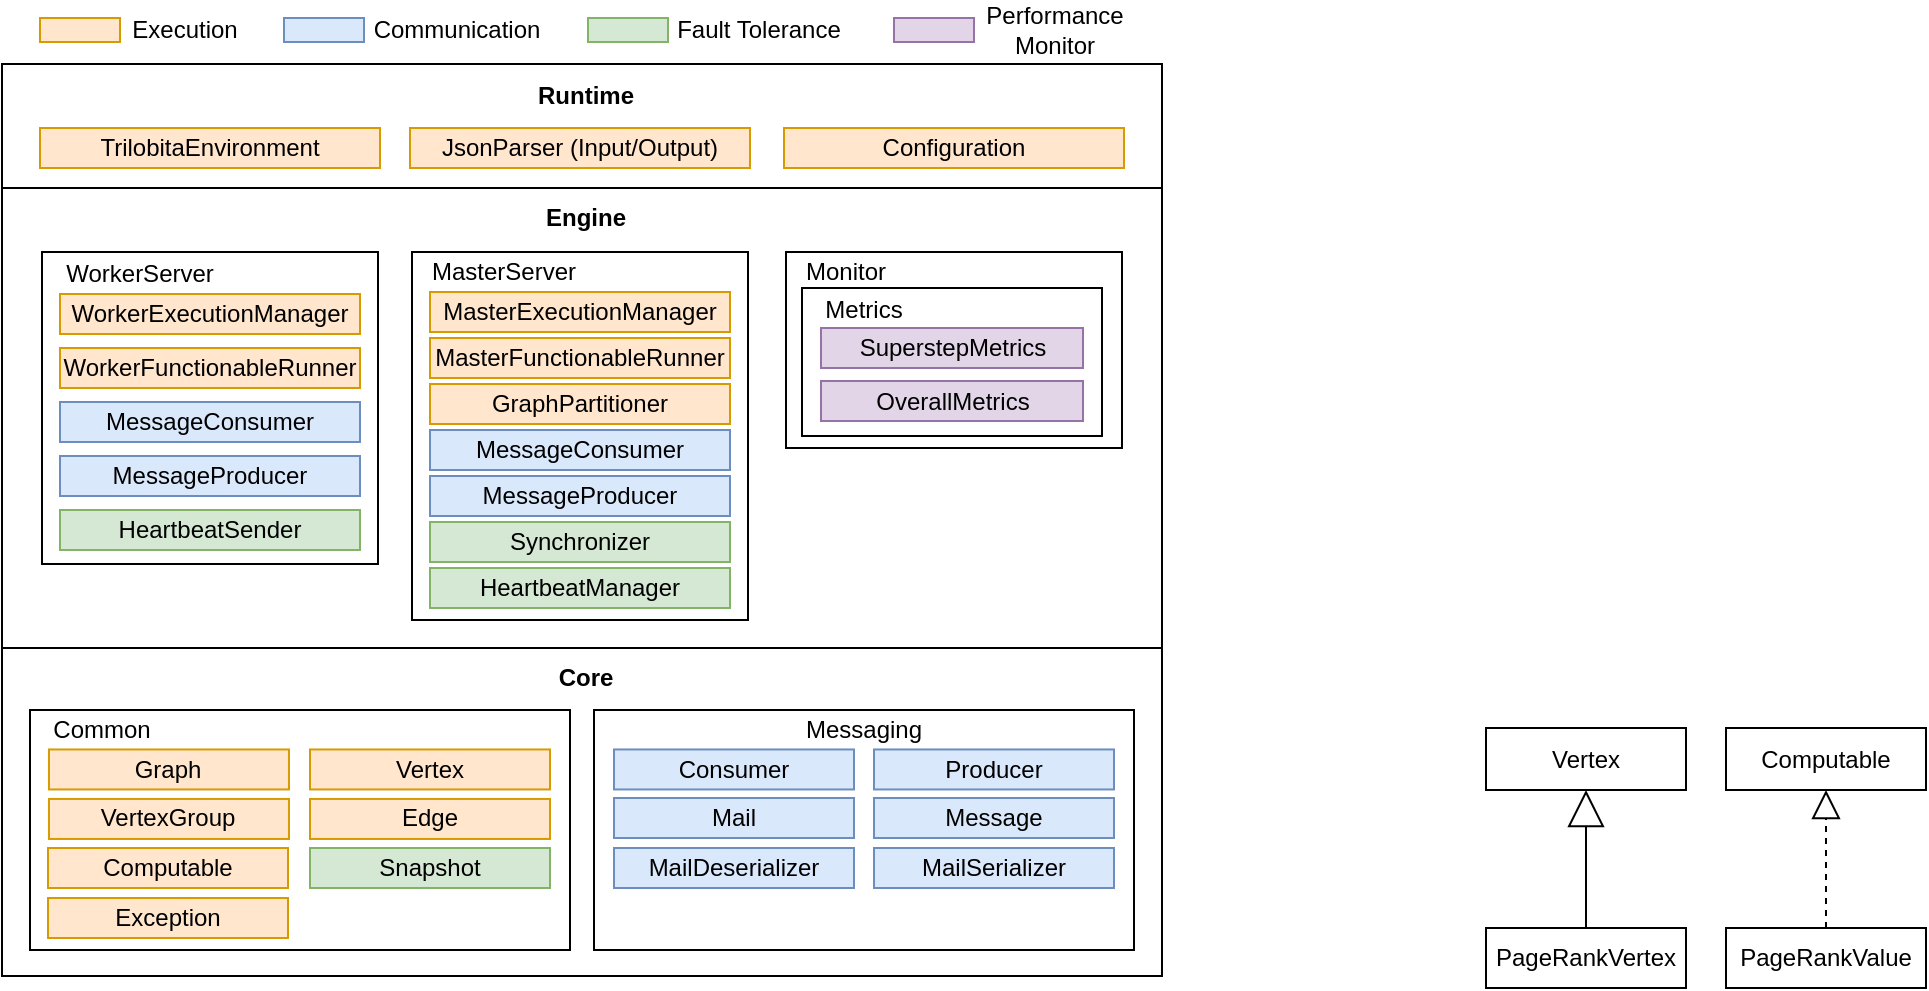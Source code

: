<mxfile version="22.1.5" type="device" pages="2">
  <diagram name="Page-1" id="-euo_Hw30YZSZVMU8U-v">
    <mxGraphModel dx="1674" dy="978" grid="1" gridSize="10" guides="1" tooltips="1" connect="1" arrows="1" fold="1" page="1" pageScale="1" pageWidth="1654" pageHeight="1169" math="0" shadow="0">
      <root>
        <mxCell id="0" />
        <mxCell id="1" parent="0" />
        <mxCell id="PAZ2XYBtNi6wZJPCC69A-5" value="" style="rounded=0;whiteSpace=wrap;html=1;" parent="1" vertex="1">
          <mxGeometry x="538" y="240" width="580" height="230" as="geometry" />
        </mxCell>
        <mxCell id="PAZ2XYBtNi6wZJPCC69A-1" value="" style="rounded=0;whiteSpace=wrap;html=1;" parent="1" vertex="1">
          <mxGeometry x="538" y="470" width="580" height="164" as="geometry" />
        </mxCell>
        <mxCell id="PAZ2XYBtNi6wZJPCC69A-6" value="&lt;b&gt;Core&lt;/b&gt;" style="text;html=1;strokeColor=none;fillColor=none;align=center;verticalAlign=middle;whiteSpace=wrap;rounded=0;" parent="1" vertex="1">
          <mxGeometry x="800" y="475" width="60" height="20" as="geometry" />
        </mxCell>
        <mxCell id="PAZ2XYBtNi6wZJPCC69A-7" value="&lt;b&gt;Engine&lt;/b&gt;" style="text;html=1;strokeColor=none;fillColor=none;align=center;verticalAlign=middle;whiteSpace=wrap;rounded=0;" parent="1" vertex="1">
          <mxGeometry x="800" y="245" width="60" height="20" as="geometry" />
        </mxCell>
        <mxCell id="PAZ2XYBtNi6wZJPCC69A-41" value="" style="rounded=0;whiteSpace=wrap;html=1;" parent="1" vertex="1">
          <mxGeometry x="538" y="178" width="580" height="62" as="geometry" />
        </mxCell>
        <mxCell id="PAZ2XYBtNi6wZJPCC69A-42" value="&lt;b&gt;Runtime&lt;/b&gt;" style="text;html=1;strokeColor=none;fillColor=none;align=center;verticalAlign=middle;whiteSpace=wrap;rounded=0;" parent="1" vertex="1">
          <mxGeometry x="800" y="185" width="60" height="17" as="geometry" />
        </mxCell>
        <mxCell id="PAZ2XYBtNi6wZJPCC69A-43" value="TrilobitaEnvironment" style="rounded=0;whiteSpace=wrap;html=1;fillColor=#ffe6cc;strokeColor=#d79b00;" parent="1" vertex="1">
          <mxGeometry x="557" y="210" width="170" height="20" as="geometry" />
        </mxCell>
        <mxCell id="PAZ2XYBtNi6wZJPCC69A-44" value="JsonParser (Input/Output)" style="rounded=0;whiteSpace=wrap;html=1;shadow=0;glass=0;fillColor=#ffe6cc;strokeColor=#d79b00;" parent="1" vertex="1">
          <mxGeometry x="742" y="210" width="170" height="20" as="geometry" />
        </mxCell>
        <mxCell id="PAZ2XYBtNi6wZJPCC69A-45" value="Configuration" style="rounded=0;whiteSpace=wrap;html=1;fillColor=#ffe6cc;strokeColor=#d79b00;" parent="1" vertex="1">
          <mxGeometry x="929" y="210" width="170" height="20" as="geometry" />
        </mxCell>
        <mxCell id="PAZ2XYBtNi6wZJPCC69A-48" value="Vertex" style="rounded=0;whiteSpace=wrap;html=1;" parent="1" vertex="1">
          <mxGeometry x="1280" y="510" width="100" height="31" as="geometry" />
        </mxCell>
        <mxCell id="PAZ2XYBtNi6wZJPCC69A-50" value="PageRankVertex" style="rounded=0;whiteSpace=wrap;html=1;" parent="1" vertex="1">
          <mxGeometry x="1280" y="610" width="100" height="30" as="geometry" />
        </mxCell>
        <mxCell id="PAZ2XYBtNi6wZJPCC69A-51" value="" style="endArrow=block;endSize=16;endFill=0;html=1;rounded=0;entryX=0.5;entryY=1;entryDx=0;entryDy=0;exitX=0.5;exitY=0;exitDx=0;exitDy=0;" parent="1" source="PAZ2XYBtNi6wZJPCC69A-50" target="PAZ2XYBtNi6wZJPCC69A-48" edge="1">
          <mxGeometry width="160" relative="1" as="geometry">
            <mxPoint x="1080" y="600" as="sourcePoint" />
            <mxPoint x="1240" y="600" as="targetPoint" />
          </mxGeometry>
        </mxCell>
        <mxCell id="PAZ2XYBtNi6wZJPCC69A-52" value="PageRankValue" style="rounded=0;whiteSpace=wrap;html=1;" parent="1" vertex="1">
          <mxGeometry x="1400" y="610" width="100" height="30" as="geometry" />
        </mxCell>
        <mxCell id="PAZ2XYBtNi6wZJPCC69A-54" value="Computable" style="rounded=0;whiteSpace=wrap;html=1;" parent="1" vertex="1">
          <mxGeometry x="1400" y="510" width="100" height="31" as="geometry" />
        </mxCell>
        <mxCell id="PAZ2XYBtNi6wZJPCC69A-56" value="" style="endArrow=block;dashed=1;endFill=0;endSize=12;html=1;rounded=0;entryX=0.5;entryY=1;entryDx=0;entryDy=0;exitX=0.5;exitY=0;exitDx=0;exitDy=0;" parent="1" source="PAZ2XYBtNi6wZJPCC69A-52" target="PAZ2XYBtNi6wZJPCC69A-54" edge="1">
          <mxGeometry width="160" relative="1" as="geometry">
            <mxPoint x="1110" y="500" as="sourcePoint" />
            <mxPoint x="1270" y="500" as="targetPoint" />
          </mxGeometry>
        </mxCell>
        <mxCell id="agWFqG2GnF8fNFUKKx3O-27" value="" style="group" parent="1" vertex="1" connectable="0">
          <mxGeometry x="834" y="501" width="270" height="120" as="geometry" />
        </mxCell>
        <mxCell id="PAZ2XYBtNi6wZJPCC69A-2" value="" style="rounded=0;whiteSpace=wrap;html=1;" parent="agWFqG2GnF8fNFUKKx3O-27" vertex="1">
          <mxGeometry width="270" height="120" as="geometry" />
        </mxCell>
        <mxCell id="PAZ2XYBtNi6wZJPCC69A-36" value="Mail" style="rounded=0;whiteSpace=wrap;html=1;fillColor=#dae8fc;strokeColor=#6c8ebf;" parent="agWFqG2GnF8fNFUKKx3O-27" vertex="1">
          <mxGeometry x="10" y="44" width="120" height="20" as="geometry" />
        </mxCell>
        <mxCell id="PAZ2XYBtNi6wZJPCC69A-37" value="MailDeserializer" style="rounded=0;whiteSpace=wrap;html=1;fillColor=#dae8fc;strokeColor=#6c8ebf;" parent="agWFqG2GnF8fNFUKKx3O-27" vertex="1">
          <mxGeometry x="10" y="69" width="120" height="20" as="geometry" />
        </mxCell>
        <mxCell id="PAZ2XYBtNi6wZJPCC69A-38" value="Message" style="rounded=0;whiteSpace=wrap;html=1;fillColor=#dae8fc;strokeColor=#6c8ebf;" parent="agWFqG2GnF8fNFUKKx3O-27" vertex="1">
          <mxGeometry x="140" y="44" width="120" height="20" as="geometry" />
        </mxCell>
        <mxCell id="PAZ2XYBtNi6wZJPCC69A-39" value="MailSerializer" style="rounded=0;whiteSpace=wrap;html=1;fillColor=#dae8fc;strokeColor=#6c8ebf;" parent="agWFqG2GnF8fNFUKKx3O-27" vertex="1">
          <mxGeometry x="140" y="69" width="120" height="20" as="geometry" />
        </mxCell>
        <mxCell id="agWFqG2GnF8fNFUKKx3O-22" value="Messaging" style="text;html=1;strokeColor=none;fillColor=none;align=center;verticalAlign=middle;whiteSpace=wrap;rounded=0;" parent="agWFqG2GnF8fNFUKKx3O-27" vertex="1">
          <mxGeometry x="95" y="5.12" width="80" height="10.61" as="geometry" />
        </mxCell>
        <mxCell id="agWFqG2GnF8fNFUKKx3O-23" value="Consumer" style="rounded=0;whiteSpace=wrap;html=1;fillColor=#dae8fc;strokeColor=#6c8ebf;" parent="agWFqG2GnF8fNFUKKx3O-27" vertex="1">
          <mxGeometry x="10" y="19.73" width="120" height="20" as="geometry" />
        </mxCell>
        <mxCell id="agWFqG2GnF8fNFUKKx3O-24" value="Producer" style="rounded=0;whiteSpace=wrap;html=1;fillColor=#dae8fc;strokeColor=#6c8ebf;" parent="agWFqG2GnF8fNFUKKx3O-27" vertex="1">
          <mxGeometry x="140" y="19.73" width="120" height="20" as="geometry" />
        </mxCell>
        <mxCell id="agWFqG2GnF8fNFUKKx3O-28" value="" style="group" parent="1" vertex="1" connectable="0">
          <mxGeometry x="552" y="501" width="270" height="120" as="geometry" />
        </mxCell>
        <mxCell id="PAZ2XYBtNi6wZJPCC69A-3" value="" style="rounded=0;whiteSpace=wrap;html=1;" parent="agWFqG2GnF8fNFUKKx3O-28" vertex="1">
          <mxGeometry width="270" height="120" as="geometry" />
        </mxCell>
        <mxCell id="PAZ2XYBtNi6wZJPCC69A-18" value="Common" style="text;html=1;strokeColor=none;fillColor=none;align=center;verticalAlign=middle;whiteSpace=wrap;rounded=0;" parent="agWFqG2GnF8fNFUKKx3O-28" vertex="1">
          <mxGeometry x="12.32" y="5.12" width="47.68" height="10.61" as="geometry" />
        </mxCell>
        <mxCell id="PAZ2XYBtNi6wZJPCC69A-19" value="VertexGroup" style="rounded=0;whiteSpace=wrap;html=1;glass=0;shadow=0;fillColor=#ffe6cc;strokeColor=#d79b00;" parent="agWFqG2GnF8fNFUKKx3O-28" vertex="1">
          <mxGeometry x="9.48" y="44.48" width="120" height="20" as="geometry" />
        </mxCell>
        <mxCell id="agWFqG2GnF8fNFUKKx3O-17" value="Graph" style="rounded=0;whiteSpace=wrap;html=1;fillColor=#ffe6cc;strokeColor=#d79b00;" parent="agWFqG2GnF8fNFUKKx3O-28" vertex="1">
          <mxGeometry x="9.48" y="19.73" width="120" height="20" as="geometry" />
        </mxCell>
        <mxCell id="agWFqG2GnF8fNFUKKx3O-18" value="Vertex" style="rounded=0;whiteSpace=wrap;html=1;glass=0;shadow=0;fillColor=#ffe6cc;strokeColor=#d79b00;" parent="agWFqG2GnF8fNFUKKx3O-28" vertex="1">
          <mxGeometry x="140" y="19.73" width="120" height="20" as="geometry" />
        </mxCell>
        <mxCell id="agWFqG2GnF8fNFUKKx3O-19" value="Edge" style="rounded=0;whiteSpace=wrap;html=1;glass=0;shadow=0;fillColor=#ffe6cc;strokeColor=#d79b00;" parent="agWFqG2GnF8fNFUKKx3O-28" vertex="1">
          <mxGeometry x="140" y="44.48" width="120" height="20" as="geometry" />
        </mxCell>
        <mxCell id="agWFqG2GnF8fNFUKKx3O-20" value="Snapshot" style="rounded=0;whiteSpace=wrap;html=1;glass=0;shadow=0;fillColor=#d5e8d4;strokeColor=#82b366;" parent="agWFqG2GnF8fNFUKKx3O-28" vertex="1">
          <mxGeometry x="140" y="69" width="120" height="20" as="geometry" />
        </mxCell>
        <mxCell id="PAZ2XYBtNi6wZJPCC69A-34" value="Computable" style="rounded=0;whiteSpace=wrap;html=1;glass=0;shadow=0;fillColor=#ffe6cc;strokeColor=#d79b00;" parent="agWFqG2GnF8fNFUKKx3O-28" vertex="1">
          <mxGeometry x="9" y="69" width="120" height="20" as="geometry" />
        </mxCell>
        <mxCell id="PAZ2XYBtNi6wZJPCC69A-40" value="Exception" style="rounded=0;whiteSpace=wrap;html=1;fillColor=#ffe6cc;strokeColor=#d79b00;" parent="agWFqG2GnF8fNFUKKx3O-28" vertex="1">
          <mxGeometry x="9" y="94" width="120" height="20" as="geometry" />
        </mxCell>
        <mxCell id="agWFqG2GnF8fNFUKKx3O-30" value="" style="rounded=0;whiteSpace=wrap;html=1;fillColor=#ffe6cc;strokeColor=#d79b00;" parent="1" vertex="1">
          <mxGeometry x="557" y="155" width="40" height="12" as="geometry" />
        </mxCell>
        <mxCell id="agWFqG2GnF8fNFUKKx3O-31" value="Execution" style="text;html=1;strokeColor=none;fillColor=none;align=center;verticalAlign=middle;whiteSpace=wrap;rounded=0;" parent="1" vertex="1">
          <mxGeometry x="573" y="146" width="113" height="30" as="geometry" />
        </mxCell>
        <mxCell id="agWFqG2GnF8fNFUKKx3O-34" value="" style="rounded=0;whiteSpace=wrap;html=1;fillColor=#dae8fc;strokeColor=#6c8ebf;" parent="1" vertex="1">
          <mxGeometry x="679" y="155" width="40" height="12" as="geometry" />
        </mxCell>
        <mxCell id="agWFqG2GnF8fNFUKKx3O-35" value="Communication" style="text;html=1;strokeColor=none;fillColor=none;align=center;verticalAlign=middle;whiteSpace=wrap;rounded=0;" parent="1" vertex="1">
          <mxGeometry x="709" y="146" width="113" height="30" as="geometry" />
        </mxCell>
        <mxCell id="agWFqG2GnF8fNFUKKx3O-36" value="" style="rounded=0;whiteSpace=wrap;html=1;fillColor=#e1d5e7;strokeColor=#9673a6;" parent="1" vertex="1">
          <mxGeometry x="984" y="155" width="40" height="12" as="geometry" />
        </mxCell>
        <mxCell id="agWFqG2GnF8fNFUKKx3O-37" value="Performance Monitor" style="text;html=1;strokeColor=none;fillColor=none;align=center;verticalAlign=middle;whiteSpace=wrap;rounded=0;" parent="1" vertex="1">
          <mxGeometry x="1025" y="146" width="79" height="30" as="geometry" />
        </mxCell>
        <mxCell id="agWFqG2GnF8fNFUKKx3O-38" value="" style="rounded=0;whiteSpace=wrap;html=1;fillColor=#d5e8d4;strokeColor=#82b366;" parent="1" vertex="1">
          <mxGeometry x="831" y="155" width="40" height="12" as="geometry" />
        </mxCell>
        <mxCell id="agWFqG2GnF8fNFUKKx3O-39" value="Fault Tolerance" style="text;html=1;strokeColor=none;fillColor=none;align=center;verticalAlign=middle;whiteSpace=wrap;rounded=0;" parent="1" vertex="1">
          <mxGeometry x="860" y="146" width="113" height="30" as="geometry" />
        </mxCell>
        <mxCell id="PAZ2XYBtNi6wZJPCC69A-8" value="" style="rounded=0;whiteSpace=wrap;html=1;" parent="1" vertex="1">
          <mxGeometry x="743" y="272" width="168" height="184" as="geometry" />
        </mxCell>
        <mxCell id="PAZ2XYBtNi6wZJPCC69A-25" value="MasterServer" style="text;html=1;strokeColor=none;fillColor=none;align=center;verticalAlign=middle;whiteSpace=wrap;rounded=0;" parent="1" vertex="1">
          <mxGeometry x="769" y="277" width="40" height="10" as="geometry" />
        </mxCell>
        <mxCell id="PAZ2XYBtNi6wZJPCC69A-26" value="MessageConsumer" style="rounded=0;whiteSpace=wrap;html=1;fillColor=#dae8fc;strokeColor=#6c8ebf;" parent="1" vertex="1">
          <mxGeometry x="752" y="361" width="150" height="20" as="geometry" />
        </mxCell>
        <mxCell id="PAZ2XYBtNi6wZJPCC69A-27" value="MessageProducer" style="rounded=0;whiteSpace=wrap;html=1;fillColor=#dae8fc;strokeColor=#6c8ebf;" parent="1" vertex="1">
          <mxGeometry x="752" y="384" width="150" height="20" as="geometry" />
        </mxCell>
        <mxCell id="PAZ2XYBtNi6wZJPCC69A-30" value="GraphPartitioner" style="rounded=0;whiteSpace=wrap;html=1;fillColor=#ffe6cc;strokeColor=#d79b00;" parent="1" vertex="1">
          <mxGeometry x="752" y="338" width="150" height="20" as="geometry" />
        </mxCell>
        <mxCell id="PAZ2XYBtNi6wZJPCC69A-28" value="HeartbeatManager" style="rounded=0;whiteSpace=wrap;html=1;shadow=0;glass=0;fillColor=#d5e8d4;strokeColor=#82b366;" parent="1" vertex="1">
          <mxGeometry x="752" y="430" width="150" height="20" as="geometry" />
        </mxCell>
        <mxCell id="PAZ2XYBtNi6wZJPCC69A-29" value="MasterExecutionManager" style="rounded=0;whiteSpace=wrap;html=1;fillColor=#ffe6cc;strokeColor=#d79b00;" parent="1" vertex="1">
          <mxGeometry x="752" y="292" width="150" height="20" as="geometry" />
        </mxCell>
        <mxCell id="agWFqG2GnF8fNFUKKx3O-4" value="MasterFunctionableRunner" style="rounded=0;whiteSpace=wrap;html=1;shadow=0;glass=0;fillColor=#ffe6cc;strokeColor=#d79b00;" parent="1" vertex="1">
          <mxGeometry x="752" y="315" width="150" height="20" as="geometry" />
        </mxCell>
        <mxCell id="PAZ2XYBtNi6wZJPCC69A-9" value="" style="rounded=0;whiteSpace=wrap;html=1;" parent="1" vertex="1">
          <mxGeometry x="558" y="272" width="168" height="156" as="geometry" />
        </mxCell>
        <mxCell id="PAZ2XYBtNi6wZJPCC69A-17" value="WorkerExecutionManager" style="rounded=0;whiteSpace=wrap;html=1;fillColor=#ffe6cc;strokeColor=#d79b00;" parent="1" vertex="1">
          <mxGeometry x="567" y="293" width="150" height="20" as="geometry" />
        </mxCell>
        <mxCell id="PAZ2XYBtNi6wZJPCC69A-21" value="WorkerServer" style="text;html=1;strokeColor=none;fillColor=none;align=center;verticalAlign=middle;whiteSpace=wrap;rounded=0;" parent="1" vertex="1">
          <mxGeometry x="583.2" y="278" width="48" height="10" as="geometry" />
        </mxCell>
        <mxCell id="PAZ2XYBtNi6wZJPCC69A-22" value="MessageConsumer" style="rounded=0;whiteSpace=wrap;html=1;fillColor=#dae8fc;strokeColor=#6c8ebf;" parent="1" vertex="1">
          <mxGeometry x="567" y="347" width="150" height="20" as="geometry" />
        </mxCell>
        <mxCell id="PAZ2XYBtNi6wZJPCC69A-23" value="MessageProducer" style="rounded=0;whiteSpace=wrap;html=1;fillColor=#dae8fc;strokeColor=#6c8ebf;" parent="1" vertex="1">
          <mxGeometry x="567" y="374" width="150" height="20" as="geometry" />
        </mxCell>
        <mxCell id="PAZ2XYBtNi6wZJPCC69A-14" value="WorkerFunctionableRunner" style="rounded=0;whiteSpace=wrap;html=1;shadow=0;glass=0;fillColor=#ffe6cc;strokeColor=#d79b00;" parent="1" vertex="1">
          <mxGeometry x="567" y="320" width="150" height="20" as="geometry" />
        </mxCell>
        <mxCell id="agWFqG2GnF8fNFUKKx3O-1" value="HeartbeatSender" style="rounded=0;whiteSpace=wrap;html=1;fillColor=#d5e8d4;strokeColor=#82b366;" parent="1" vertex="1">
          <mxGeometry x="567" y="401" width="150" height="20" as="geometry" />
        </mxCell>
        <mxCell id="agWFqG2GnF8fNFUKKx3O-40" value="Synchronizer" style="rounded=0;whiteSpace=wrap;html=1;shadow=0;glass=0;fillColor=#d5e8d4;strokeColor=#82b366;" parent="1" vertex="1">
          <mxGeometry x="752" y="407" width="150" height="20" as="geometry" />
        </mxCell>
        <mxCell id="agWFqG2GnF8fNFUKKx3O-8" value="" style="rounded=0;whiteSpace=wrap;html=1;" parent="1" vertex="1">
          <mxGeometry x="930" y="272" width="168" height="98" as="geometry" />
        </mxCell>
        <mxCell id="agWFqG2GnF8fNFUKKx3O-9" value="Monitor" style="text;html=1;strokeColor=none;fillColor=none;align=center;verticalAlign=middle;whiteSpace=wrap;rounded=0;" parent="1" vertex="1">
          <mxGeometry x="936" y="277" width="48" height="10" as="geometry" />
        </mxCell>
        <mxCell id="agWFqG2GnF8fNFUKKx3O-10" value="" style="rounded=0;whiteSpace=wrap;html=1;" parent="1" vertex="1">
          <mxGeometry x="938" y="290" width="150" height="74" as="geometry" />
        </mxCell>
        <mxCell id="agWFqG2GnF8fNFUKKx3O-11" value="Metrics" style="text;html=1;strokeColor=none;fillColor=none;align=center;verticalAlign=middle;whiteSpace=wrap;rounded=0;" parent="1" vertex="1">
          <mxGeometry x="945" y="296" width="48" height="10" as="geometry" />
        </mxCell>
        <mxCell id="agWFqG2GnF8fNFUKKx3O-13" value="SuperstepMetrics" style="rounded=0;whiteSpace=wrap;html=1;fillColor=#e1d5e7;strokeColor=#9673a6;" parent="1" vertex="1">
          <mxGeometry x="947.5" y="310" width="131" height="20" as="geometry" />
        </mxCell>
        <mxCell id="agWFqG2GnF8fNFUKKx3O-14" value="OverallMetrics" style="rounded=0;whiteSpace=wrap;html=1;fillColor=#e1d5e7;strokeColor=#9673a6;" parent="1" vertex="1">
          <mxGeometry x="947.5" y="336.5" width="131" height="20" as="geometry" />
        </mxCell>
      </root>
    </mxGraphModel>
  </diagram>
  <diagram id="KWPRfLaaVRM2a7MRNAb3" name="Page-2">
    <mxGraphModel dx="1172" dy="684" grid="1" gridSize="10" guides="1" tooltips="1" connect="1" arrows="1" fold="1" page="1" pageScale="1" pageWidth="1654" pageHeight="1169" math="0" shadow="0">
      <root>
        <mxCell id="0" />
        <mxCell id="1" parent="0" />
        <mxCell id="y9cM98LLDuyRFcSOfMC3-9" style="edgeStyle=orthogonalEdgeStyle;rounded=1;orthogonalLoop=1;jettySize=auto;html=1;entryX=0.5;entryY=0;entryDx=0;entryDy=0;endArrow=openThin;endFill=0;startArrow=openThin;startFill=0;" parent="1" source="y9cM98LLDuyRFcSOfMC3-1" target="y9cM98LLDuyRFcSOfMC3-3" edge="1">
          <mxGeometry relative="1" as="geometry" />
        </mxCell>
        <mxCell id="y9cM98LLDuyRFcSOfMC3-13" style="edgeStyle=orthogonalEdgeStyle;orthogonalLoop=1;jettySize=auto;html=1;entryX=0;entryY=0.5;entryDx=0;entryDy=0;strokeColor=default;rounded=1;endArrow=openThin;endFill=0;exitX=1.003;exitY=0.108;exitDx=0;exitDy=0;startArrow=openThin;startFill=0;exitPerimeter=0;" parent="1" source="y9cM98LLDuyRFcSOfMC3-1" target="y9cM98LLDuyRFcSOfMC3-5" edge="1">
          <mxGeometry relative="1" as="geometry" />
        </mxCell>
        <mxCell id="y9cM98LLDuyRFcSOfMC3-1" value="Master" style="rounded=0;whiteSpace=wrap;html=1;shadow=1;" parent="1" vertex="1">
          <mxGeometry x="560" y="230" width="140" height="70" as="geometry" />
        </mxCell>
        <mxCell id="y9cM98LLDuyRFcSOfMC3-2" value="Worker" style="rounded=0;whiteSpace=wrap;html=1;shadow=1;" parent="1" vertex="1">
          <mxGeometry x="390" y="410" width="140" height="70" as="geometry" />
        </mxCell>
        <mxCell id="y9cM98LLDuyRFcSOfMC3-3" value="Worker" style="rounded=0;whiteSpace=wrap;html=1;shadow=1;" parent="1" vertex="1">
          <mxGeometry x="560" y="410" width="140" height="70" as="geometry" />
        </mxCell>
        <mxCell id="y9cM98LLDuyRFcSOfMC3-4" value="Worker" style="rounded=0;whiteSpace=wrap;html=1;shadow=1;" parent="1" vertex="1">
          <mxGeometry x="730" y="410" width="140" height="70" as="geometry" />
        </mxCell>
        <mxCell id="y9cM98LLDuyRFcSOfMC3-5" value="Master Replica" style="rounded=0;whiteSpace=wrap;html=1;glass=0;shadow=1;" parent="1" vertex="1">
          <mxGeometry x="840" y="212" width="70" height="50" as="geometry" />
        </mxCell>
        <mxCell id="y9cM98LLDuyRFcSOfMC3-6" value="Master Replica" style="rounded=0;whiteSpace=wrap;html=1;shadow=1;" parent="1" vertex="1">
          <mxGeometry x="840" y="269" width="70" height="50" as="geometry" />
        </mxCell>
        <mxCell id="y9cM98LLDuyRFcSOfMC3-10" style="edgeStyle=orthogonalEdgeStyle;rounded=1;orthogonalLoop=1;jettySize=auto;html=1;entryX=0.5;entryY=0;entryDx=0;entryDy=0;endArrow=openThin;endFill=0;startArrow=openThin;startFill=0;" parent="1" target="y9cM98LLDuyRFcSOfMC3-4" edge="1">
          <mxGeometry relative="1" as="geometry">
            <mxPoint x="650" y="300" as="sourcePoint" />
            <mxPoint x="640" y="420" as="targetPoint" />
            <Array as="points">
              <mxPoint x="650" y="300" />
              <mxPoint x="650" y="380" />
              <mxPoint x="850" y="380" />
            </Array>
          </mxGeometry>
        </mxCell>
        <mxCell id="y9cM98LLDuyRFcSOfMC3-11" style="edgeStyle=orthogonalEdgeStyle;rounded=1;orthogonalLoop=1;jettySize=auto;html=1;entryX=0.5;entryY=0;entryDx=0;entryDy=0;endArrow=openThin;endFill=0;shadow=0;startArrow=openThin;startFill=0;" parent="1" target="y9cM98LLDuyRFcSOfMC3-2" edge="1">
          <mxGeometry relative="1" as="geometry">
            <mxPoint x="610" y="300" as="sourcePoint" />
            <mxPoint x="860" y="420" as="targetPoint" />
            <Array as="points">
              <mxPoint x="610" y="300" />
              <mxPoint x="610" y="380" />
              <mxPoint x="410" y="380" />
            </Array>
          </mxGeometry>
        </mxCell>
        <mxCell id="y9cM98LLDuyRFcSOfMC3-17" style="edgeStyle=orthogonalEdgeStyle;orthogonalLoop=1;jettySize=auto;html=1;entryX=0;entryY=0.5;entryDx=0;entryDy=0;strokeColor=default;rounded=1;endArrow=openThin;endFill=0;exitX=1.003;exitY=0.907;exitDx=0;exitDy=0;startArrow=openThin;startFill=0;exitPerimeter=0;" parent="1" source="y9cM98LLDuyRFcSOfMC3-1" target="y9cM98LLDuyRFcSOfMC3-6" edge="1">
          <mxGeometry relative="1" as="geometry">
            <mxPoint x="710" y="258" as="sourcePoint" />
            <mxPoint x="810" y="185" as="targetPoint" />
          </mxGeometry>
        </mxCell>
        <mxCell id="y9cM98LLDuyRFcSOfMC3-19" value="&lt;font style=&quot;font-size: 10px;&quot;&gt;&amp;nbsp;Workers Heartbeats&lt;br style=&quot;border-color: var(--border-color);&quot;&gt;&lt;span style=&quot;background-color: rgb(255, 255, 255);&quot;&gt;&amp;nbsp;Superstep Coordination Signals&amp;nbsp;&lt;/span&gt;&lt;br style=&quot;border-color: var(--border-color);&quot;&gt;&lt;span style=&quot;background-color: rgb(255, 255, 255);&quot;&gt;Snapshots&lt;/span&gt;&lt;/font&gt;" style="rounded=1;whiteSpace=wrap;html=1;glass=0;shadow=0;dashed=1;" parent="1" vertex="1">
          <mxGeometry x="443" y="324" width="160" height="50" as="geometry" />
        </mxCell>
        <mxCell id="y9cM98LLDuyRFcSOfMC3-21" value="&lt;font style=&quot;font-size: 10px;&quot;&gt;Master Heartbeats&amp;nbsp;&lt;br style=&quot;border-color: var(--border-color);&quot;&gt;&lt;span style=&quot;background-color: rgb(255, 255, 255);&quot;&gt;Snapshot SYNC&lt;/span&gt;&lt;/font&gt;" style="rounded=1;whiteSpace=wrap;html=1;glass=0;shadow=0;dashed=1;" parent="1" vertex="1">
          <mxGeometry x="717" y="245" width="110" height="40" as="geometry" />
        </mxCell>
      </root>
    </mxGraphModel>
  </diagram>
</mxfile>
